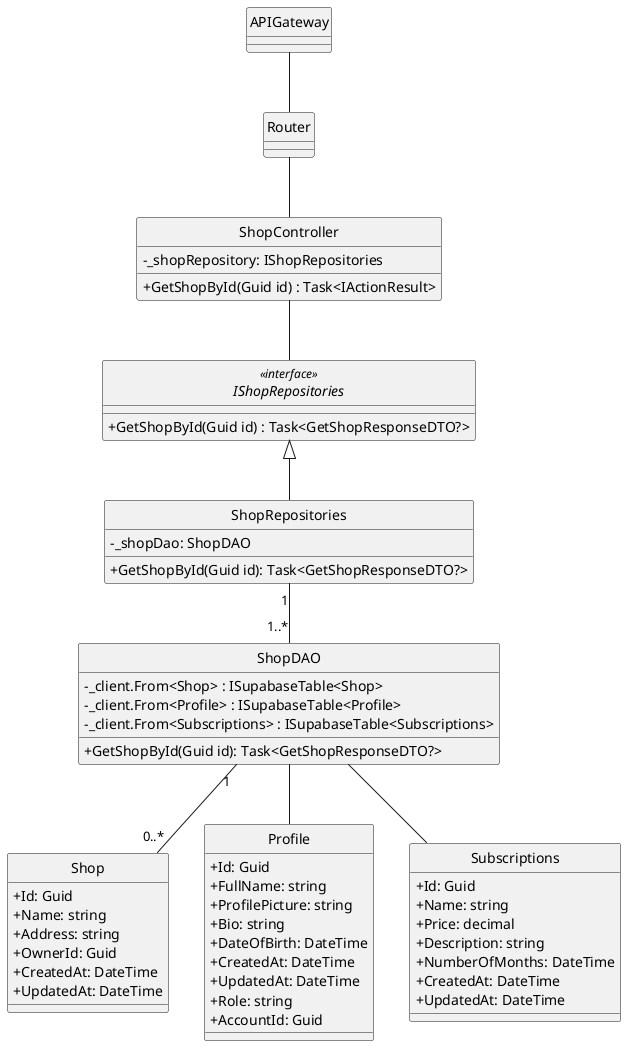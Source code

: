 @startuml
hide circle
skinparam classAttributeIconSize 0

class APIGateway {
}

class Router {
}

class ShopController {
    - _shopRepository: IShopRepositories
    + GetShopById(Guid id) : Task<IActionResult> 
}

interface IShopRepositories<<interface>> {
    + GetShopById(Guid id) : Task<GetShopResponseDTO?> 
}

class ShopRepositories {
    - _shopDao: ShopDAO
    + GetShopById(Guid id): Task<GetShopResponseDTO?>
}

class ShopDAO {
   - _client.From<Shop> : ISupabaseTable<Shop>
    - _client.From<Profile> : ISupabaseTable<Profile>
    - _client.From<Subscriptions> : ISupabaseTable<Subscriptions>
    + GetShopById(Guid id): Task<GetShopResponseDTO?> 
}

class Shop {
    + Id: Guid
    + Name: string
    + Address: string
    + OwnerId: Guid
    + CreatedAt: DateTime
    + UpdatedAt: DateTime
}

class Profile {
    + Id: Guid
    + FullName: string
    + ProfilePicture: string
    + Bio: string
    + DateOfBirth: DateTime
    + CreatedAt: DateTime
    + UpdatedAt: DateTime
    + Role: string
    + AccountId: Guid
}

class Subscriptions {
    + Id: Guid
    + Name: string
    + Price: decimal
    + Description: string
    + NumberOfMonths: DateTime
    + CreatedAt: DateTime
    + UpdatedAt: DateTime
}

APIGateway --  Router
Router -- ShopController
ShopController -- IShopRepositories
IShopRepositories <|-- ShopRepositories
ShopRepositories "1"--"1..*" ShopDAO
ShopDAO "1" -- "0..*" Shop
ShopDAO -- Profile
ShopDAO -- Subscriptions
@enduml
